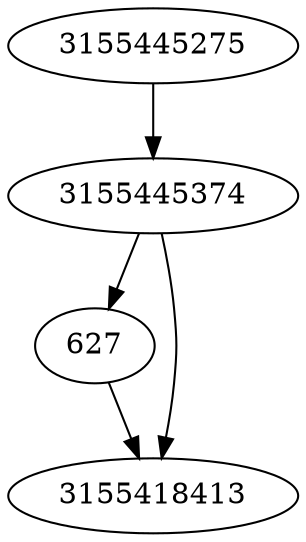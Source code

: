 strict digraph  {
3155445275;
627;
3155418413;
3155445374;
3155445275 -> 3155445374;
627 -> 3155418413;
3155445374 -> 3155418413;
3155445374 -> 627;
}
